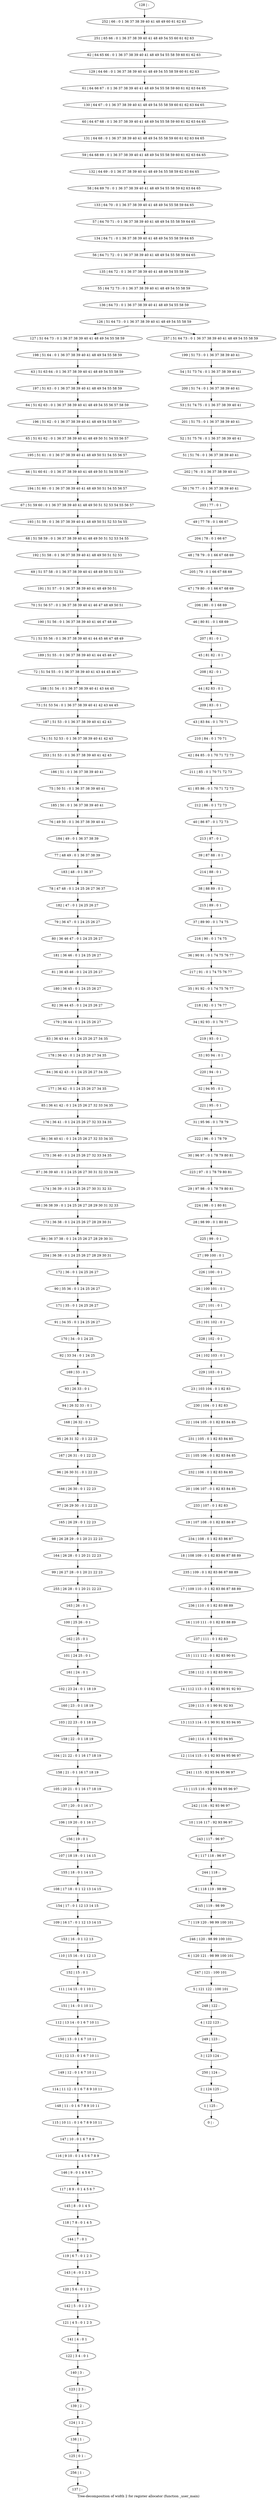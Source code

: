 digraph G {
graph [label="Tree-decomposition of width 2 for register allocator (function _user_main)"]
0[label="0 | : "];
1[label="1 | 125 : "];
2[label="2 | 124 125 : "];
3[label="3 | 123 124 : "];
4[label="4 | 122 123 : "];
5[label="5 | 121 122 : 100 101 "];
6[label="6 | 120 121 : 98 99 100 101 "];
7[label="7 | 119 120 : 98 99 100 101 "];
8[label="8 | 118 119 : 98 99 "];
9[label="9 | 117 118 : 96 97 "];
10[label="10 | 116 117 : 92 93 96 97 "];
11[label="11 | 115 116 : 92 93 94 95 96 97 "];
12[label="12 | 114 115 : 0 1 92 93 94 95 96 97 "];
13[label="13 | 113 114 : 0 1 90 91 92 93 94 95 "];
14[label="14 | 112 113 : 0 1 82 83 90 91 92 93 "];
15[label="15 | 111 112 : 0 1 82 83 90 91 "];
16[label="16 | 110 111 : 0 1 82 83 88 89 "];
17[label="17 | 109 110 : 0 1 82 83 86 87 88 89 "];
18[label="18 | 108 109 : 0 1 82 83 86 87 88 89 "];
19[label="19 | 107 108 : 0 1 82 83 86 87 "];
20[label="20 | 106 107 : 0 1 82 83 84 85 "];
21[label="21 | 105 106 : 0 1 82 83 84 85 "];
22[label="22 | 104 105 : 0 1 82 83 84 85 "];
23[label="23 | 103 104 : 0 1 82 83 "];
24[label="24 | 102 103 : 0 1 "];
25[label="25 | 101 102 : 0 1 "];
26[label="26 | 100 101 : 0 1 "];
27[label="27 | 99 100 : 0 1 "];
28[label="28 | 98 99 : 0 1 80 81 "];
29[label="29 | 97 98 : 0 1 78 79 80 81 "];
30[label="30 | 96 97 : 0 1 78 79 80 81 "];
31[label="31 | 95 96 : 0 1 78 79 "];
32[label="32 | 94 95 : 0 1 "];
33[label="33 | 93 94 : 0 1 "];
34[label="34 | 92 93 : 0 1 76 77 "];
35[label="35 | 91 92 : 0 1 74 75 76 77 "];
36[label="36 | 90 91 : 0 1 74 75 76 77 "];
37[label="37 | 89 90 : 0 1 74 75 "];
38[label="38 | 88 89 : 0 1 "];
39[label="39 | 87 88 : 0 1 "];
40[label="40 | 86 87 : 0 1 72 73 "];
41[label="41 | 85 86 : 0 1 70 71 72 73 "];
42[label="42 | 84 85 : 0 1 70 71 72 73 "];
43[label="43 | 83 84 : 0 1 70 71 "];
44[label="44 | 82 83 : 0 1 "];
45[label="45 | 81 82 : 0 1 "];
46[label="46 | 80 81 : 0 1 68 69 "];
47[label="47 | 79 80 : 0 1 66 67 68 69 "];
48[label="48 | 78 79 : 0 1 66 67 68 69 "];
49[label="49 | 77 78 : 0 1 66 67 "];
50[label="50 | 76 77 : 0 1 36 37 38 39 40 41 "];
51[label="51 | 51 76 : 0 1 36 37 38 39 40 41 "];
52[label="52 | 51 75 76 : 0 1 36 37 38 39 40 41 "];
53[label="53 | 51 74 75 : 0 1 36 37 38 39 40 41 "];
54[label="54 | 51 73 74 : 0 1 36 37 38 39 40 41 "];
55[label="55 | 64 72 73 : 0 1 36 37 38 39 40 41 48 49 54 55 58 59 "];
56[label="56 | 64 71 72 : 0 1 36 37 38 39 40 41 48 49 54 55 58 59 64 65 "];
57[label="57 | 64 70 71 : 0 1 36 37 38 39 40 41 48 49 54 55 58 59 64 65 "];
58[label="58 | 64 69 70 : 0 1 36 37 38 39 40 41 48 49 54 55 58 59 62 63 64 65 "];
59[label="59 | 64 68 69 : 0 1 36 37 38 39 40 41 48 49 54 55 58 59 60 61 62 63 64 65 "];
60[label="60 | 64 67 68 : 0 1 36 37 38 39 40 41 48 49 54 55 58 59 60 61 62 63 64 65 "];
61[label="61 | 64 66 67 : 0 1 36 37 38 39 40 41 48 49 54 55 58 59 60 61 62 63 64 65 "];
62[label="62 | 64 65 66 : 0 1 36 37 38 39 40 41 48 49 54 55 58 59 60 61 62 63 "];
63[label="63 | 51 63 64 : 0 1 36 37 38 39 40 41 48 49 54 55 58 59 "];
64[label="64 | 51 62 63 : 0 1 36 37 38 39 40 41 48 49 54 55 56 57 58 59 "];
65[label="65 | 51 61 62 : 0 1 36 37 38 39 40 41 48 49 50 51 54 55 56 57 "];
66[label="66 | 51 60 61 : 0 1 36 37 38 39 40 41 48 49 50 51 54 55 56 57 "];
67[label="67 | 51 59 60 : 0 1 36 37 38 39 40 41 48 49 50 51 52 53 54 55 56 57 "];
68[label="68 | 51 58 59 : 0 1 36 37 38 39 40 41 48 49 50 51 52 53 54 55 "];
69[label="69 | 51 57 58 : 0 1 36 37 38 39 40 41 48 49 50 51 52 53 "];
70[label="70 | 51 56 57 : 0 1 36 37 38 39 40 41 46 47 48 49 50 51 "];
71[label="71 | 51 55 56 : 0 1 36 37 38 39 40 41 44 45 46 47 48 49 "];
72[label="72 | 51 54 55 : 0 1 36 37 38 39 40 41 43 44 45 46 47 "];
73[label="73 | 51 53 54 : 0 1 36 37 38 39 40 41 42 43 44 45 "];
74[label="74 | 51 52 53 : 0 1 36 37 38 39 40 41 42 43 "];
75[label="75 | 50 51 : 0 1 36 37 38 39 40 41 "];
76[label="76 | 49 50 : 0 1 36 37 38 39 40 41 "];
77[label="77 | 48 49 : 0 1 36 37 38 39 "];
78[label="78 | 47 48 : 0 1 24 25 26 27 36 37 "];
79[label="79 | 36 47 : 0 1 24 25 26 27 "];
80[label="80 | 36 46 47 : 0 1 24 25 26 27 "];
81[label="81 | 36 45 46 : 0 1 24 25 26 27 "];
82[label="82 | 36 44 45 : 0 1 24 25 26 27 "];
83[label="83 | 36 43 44 : 0 1 24 25 26 27 34 35 "];
84[label="84 | 36 42 43 : 0 1 24 25 26 27 34 35 "];
85[label="85 | 36 41 42 : 0 1 24 25 26 27 32 33 34 35 "];
86[label="86 | 36 40 41 : 0 1 24 25 26 27 32 33 34 35 "];
87[label="87 | 36 39 40 : 0 1 24 25 26 27 30 31 32 33 34 35 "];
88[label="88 | 36 38 39 : 0 1 24 25 26 27 28 29 30 31 32 33 "];
89[label="89 | 36 37 38 : 0 1 24 25 26 27 28 29 30 31 "];
90[label="90 | 35 36 : 0 1 24 25 26 27 "];
91[label="91 | 34 35 : 0 1 24 25 26 27 "];
92[label="92 | 33 34 : 0 1 24 25 "];
93[label="93 | 26 33 : 0 1 "];
94[label="94 | 26 32 33 : 0 1 "];
95[label="95 | 26 31 32 : 0 1 22 23 "];
96[label="96 | 26 30 31 : 0 1 22 23 "];
97[label="97 | 26 29 30 : 0 1 22 23 "];
98[label="98 | 26 28 29 : 0 1 20 21 22 23 "];
99[label="99 | 26 27 28 : 0 1 20 21 22 23 "];
100[label="100 | 25 26 : 0 1 "];
101[label="101 | 24 25 : 0 1 "];
102[label="102 | 23 24 : 0 1 18 19 "];
103[label="103 | 22 23 : 0 1 18 19 "];
104[label="104 | 21 22 : 0 1 16 17 18 19 "];
105[label="105 | 20 21 : 0 1 16 17 18 19 "];
106[label="106 | 19 20 : 0 1 16 17 "];
107[label="107 | 18 19 : 0 1 14 15 "];
108[label="108 | 17 18 : 0 1 12 13 14 15 "];
109[label="109 | 16 17 : 0 1 12 13 14 15 "];
110[label="110 | 15 16 : 0 1 12 13 "];
111[label="111 | 14 15 : 0 1 10 11 "];
112[label="112 | 13 14 : 0 1 6 7 10 11 "];
113[label="113 | 12 13 : 0 1 6 7 10 11 "];
114[label="114 | 11 12 : 0 1 6 7 8 9 10 11 "];
115[label="115 | 10 11 : 0 1 6 7 8 9 10 11 "];
116[label="116 | 9 10 : 0 1 4 5 6 7 8 9 "];
117[label="117 | 8 9 : 0 1 4 5 6 7 "];
118[label="118 | 7 8 : 0 1 4 5 "];
119[label="119 | 6 7 : 0 1 2 3 "];
120[label="120 | 5 6 : 0 1 2 3 "];
121[label="121 | 4 5 : 0 1 2 3 "];
122[label="122 | 3 4 : 0 1 "];
123[label="123 | 2 3 : "];
124[label="124 | 1 2 : "];
125[label="125 | 0 1 : "];
126[label="126 | 51 64 73 : 0 1 36 37 38 39 40 41 48 49 54 55 58 59 "];
127[label="127 | 51 64 73 : 0 1 36 37 38 39 40 41 48 49 54 55 58 59 "];
128[label="128 | : "];
129[label="129 | 64 66 : 0 1 36 37 38 39 40 41 48 49 54 55 58 59 60 61 62 63 "];
130[label="130 | 64 67 : 0 1 36 37 38 39 40 41 48 49 54 55 58 59 60 61 62 63 64 65 "];
131[label="131 | 64 68 : 0 1 36 37 38 39 40 41 48 49 54 55 58 59 60 61 62 63 64 65 "];
132[label="132 | 64 69 : 0 1 36 37 38 39 40 41 48 49 54 55 58 59 62 63 64 65 "];
133[label="133 | 64 70 : 0 1 36 37 38 39 40 41 48 49 54 55 58 59 64 65 "];
134[label="134 | 64 71 : 0 1 36 37 38 39 40 41 48 49 54 55 58 59 64 65 "];
135[label="135 | 64 72 : 0 1 36 37 38 39 40 41 48 49 54 55 58 59 "];
136[label="136 | 64 73 : 0 1 36 37 38 39 40 41 48 49 54 55 58 59 "];
137[label="137 | : "];
138[label="138 | 1 : "];
139[label="139 | 2 : "];
140[label="140 | 3 : "];
141[label="141 | 4 : 0 1 "];
142[label="142 | 5 : 0 1 2 3 "];
143[label="143 | 6 : 0 1 2 3 "];
144[label="144 | 7 : 0 1 "];
145[label="145 | 8 : 0 1 4 5 "];
146[label="146 | 9 : 0 1 4 5 6 7 "];
147[label="147 | 10 : 0 1 6 7 8 9 "];
148[label="148 | 11 : 0 1 6 7 8 9 10 11 "];
149[label="149 | 12 : 0 1 6 7 10 11 "];
150[label="150 | 13 : 0 1 6 7 10 11 "];
151[label="151 | 14 : 0 1 10 11 "];
152[label="152 | 15 : 0 1 "];
153[label="153 | 16 : 0 1 12 13 "];
154[label="154 | 17 : 0 1 12 13 14 15 "];
155[label="155 | 18 : 0 1 14 15 "];
156[label="156 | 19 : 0 1 "];
157[label="157 | 20 : 0 1 16 17 "];
158[label="158 | 21 : 0 1 16 17 18 19 "];
159[label="159 | 22 : 0 1 18 19 "];
160[label="160 | 23 : 0 1 18 19 "];
161[label="161 | 24 : 0 1 "];
162[label="162 | 25 : 0 1 "];
163[label="163 | 26 : 0 1 "];
164[label="164 | 26 28 : 0 1 20 21 22 23 "];
165[label="165 | 26 29 : 0 1 22 23 "];
166[label="166 | 26 30 : 0 1 22 23 "];
167[label="167 | 26 31 : 0 1 22 23 "];
168[label="168 | 26 32 : 0 1 "];
169[label="169 | 33 : 0 1 "];
170[label="170 | 34 : 0 1 24 25 "];
171[label="171 | 35 : 0 1 24 25 26 27 "];
172[label="172 | 36 : 0 1 24 25 26 27 "];
173[label="173 | 36 38 : 0 1 24 25 26 27 28 29 30 31 "];
174[label="174 | 36 39 : 0 1 24 25 26 27 30 31 32 33 "];
175[label="175 | 36 40 : 0 1 24 25 26 27 32 33 34 35 "];
176[label="176 | 36 41 : 0 1 24 25 26 27 32 33 34 35 "];
177[label="177 | 36 42 : 0 1 24 25 26 27 34 35 "];
178[label="178 | 36 43 : 0 1 24 25 26 27 34 35 "];
179[label="179 | 36 44 : 0 1 24 25 26 27 "];
180[label="180 | 36 45 : 0 1 24 25 26 27 "];
181[label="181 | 36 46 : 0 1 24 25 26 27 "];
182[label="182 | 47 : 0 1 24 25 26 27 "];
183[label="183 | 48 : 0 1 36 37 "];
184[label="184 | 49 : 0 1 36 37 38 39 "];
185[label="185 | 50 : 0 1 36 37 38 39 40 41 "];
186[label="186 | 51 : 0 1 36 37 38 39 40 41 "];
187[label="187 | 51 53 : 0 1 36 37 38 39 40 41 42 43 "];
188[label="188 | 51 54 : 0 1 36 37 38 39 40 41 43 44 45 "];
189[label="189 | 51 55 : 0 1 36 37 38 39 40 41 44 45 46 47 "];
190[label="190 | 51 56 : 0 1 36 37 38 39 40 41 46 47 48 49 "];
191[label="191 | 51 57 : 0 1 36 37 38 39 40 41 48 49 50 51 "];
192[label="192 | 51 58 : 0 1 36 37 38 39 40 41 48 49 50 51 52 53 "];
193[label="193 | 51 59 : 0 1 36 37 38 39 40 41 48 49 50 51 52 53 54 55 "];
194[label="194 | 51 60 : 0 1 36 37 38 39 40 41 48 49 50 51 54 55 56 57 "];
195[label="195 | 51 61 : 0 1 36 37 38 39 40 41 48 49 50 51 54 55 56 57 "];
196[label="196 | 51 62 : 0 1 36 37 38 39 40 41 48 49 54 55 56 57 "];
197[label="197 | 51 63 : 0 1 36 37 38 39 40 41 48 49 54 55 58 59 "];
198[label="198 | 51 64 : 0 1 36 37 38 39 40 41 48 49 54 55 58 59 "];
199[label="199 | 51 73 : 0 1 36 37 38 39 40 41 "];
200[label="200 | 51 74 : 0 1 36 37 38 39 40 41 "];
201[label="201 | 51 75 : 0 1 36 37 38 39 40 41 "];
202[label="202 | 76 : 0 1 36 37 38 39 40 41 "];
203[label="203 | 77 : 0 1 "];
204[label="204 | 78 : 0 1 66 67 "];
205[label="205 | 79 : 0 1 66 67 68 69 "];
206[label="206 | 80 : 0 1 68 69 "];
207[label="207 | 81 : 0 1 "];
208[label="208 | 82 : 0 1 "];
209[label="209 | 83 : 0 1 "];
210[label="210 | 84 : 0 1 70 71 "];
211[label="211 | 85 : 0 1 70 71 72 73 "];
212[label="212 | 86 : 0 1 72 73 "];
213[label="213 | 87 : 0 1 "];
214[label="214 | 88 : 0 1 "];
215[label="215 | 89 : 0 1 "];
216[label="216 | 90 : 0 1 74 75 "];
217[label="217 | 91 : 0 1 74 75 76 77 "];
218[label="218 | 92 : 0 1 76 77 "];
219[label="219 | 93 : 0 1 "];
220[label="220 | 94 : 0 1 "];
221[label="221 | 95 : 0 1 "];
222[label="222 | 96 : 0 1 78 79 "];
223[label="223 | 97 : 0 1 78 79 80 81 "];
224[label="224 | 98 : 0 1 80 81 "];
225[label="225 | 99 : 0 1 "];
226[label="226 | 100 : 0 1 "];
227[label="227 | 101 : 0 1 "];
228[label="228 | 102 : 0 1 "];
229[label="229 | 103 : 0 1 "];
230[label="230 | 104 : 0 1 82 83 "];
231[label="231 | 105 : 0 1 82 83 84 85 "];
232[label="232 | 106 : 0 1 82 83 84 85 "];
233[label="233 | 107 : 0 1 82 83 "];
234[label="234 | 108 : 0 1 82 83 86 87 "];
235[label="235 | 109 : 0 1 82 83 86 87 88 89 "];
236[label="236 | 110 : 0 1 82 83 88 89 "];
237[label="237 | 111 : 0 1 82 83 "];
238[label="238 | 112 : 0 1 82 83 90 91 "];
239[label="239 | 113 : 0 1 90 91 92 93 "];
240[label="240 | 114 : 0 1 92 93 94 95 "];
241[label="241 | 115 : 92 93 94 95 96 97 "];
242[label="242 | 116 : 92 93 96 97 "];
243[label="243 | 117 : 96 97 "];
244[label="244 | 118 : "];
245[label="245 | 119 : 98 99 "];
246[label="246 | 120 : 98 99 100 101 "];
247[label="247 | 121 : 100 101 "];
248[label="248 | 122 : "];
249[label="249 | 123 : "];
250[label="250 | 124 : "];
251[label="251 | 65 66 : 0 1 36 37 38 39 40 41 48 49 54 55 60 61 62 63 "];
252[label="252 | 66 : 0 1 36 37 38 39 40 41 48 49 60 61 62 63 "];
253[label="253 | 51 53 : 0 1 36 37 38 39 40 41 42 43 "];
254[label="254 | 36 38 : 0 1 24 25 26 27 28 29 30 31 "];
255[label="255 | 26 28 : 0 1 20 21 22 23 "];
256[label="256 | 1 : "];
257[label="257 | 51 64 73 : 0 1 36 37 38 39 40 41 48 49 54 55 58 59 "];
79->80 ;
93->94 ;
138->125 ;
124->138 ;
139->124 ;
123->139 ;
140->123 ;
122->140 ;
141->122 ;
121->141 ;
142->121 ;
120->142 ;
143->120 ;
119->143 ;
144->119 ;
118->144 ;
145->118 ;
117->145 ;
146->117 ;
116->146 ;
147->116 ;
115->147 ;
148->115 ;
114->148 ;
149->114 ;
113->149 ;
150->113 ;
112->150 ;
151->112 ;
111->151 ;
152->111 ;
110->152 ;
153->110 ;
109->153 ;
154->109 ;
108->154 ;
155->108 ;
107->155 ;
156->107 ;
106->156 ;
157->106 ;
105->157 ;
158->105 ;
104->158 ;
159->104 ;
103->159 ;
160->103 ;
102->160 ;
161->102 ;
101->161 ;
162->101 ;
100->162 ;
163->100 ;
164->99 ;
98->164 ;
165->98 ;
97->165 ;
166->97 ;
96->166 ;
167->96 ;
95->167 ;
168->95 ;
94->168 ;
169->93 ;
92->169 ;
170->92 ;
91->170 ;
171->91 ;
90->171 ;
172->90 ;
173->89 ;
88->173 ;
174->88 ;
87->174 ;
175->87 ;
86->175 ;
176->86 ;
85->176 ;
177->85 ;
84->177 ;
178->84 ;
83->178 ;
179->83 ;
82->179 ;
180->82 ;
81->180 ;
181->81 ;
80->181 ;
182->79 ;
78->182 ;
183->78 ;
77->183 ;
184->77 ;
76->184 ;
185->76 ;
75->185 ;
186->75 ;
187->74 ;
73->187 ;
188->73 ;
72->188 ;
189->72 ;
71->189 ;
190->71 ;
70->190 ;
191->70 ;
69->191 ;
192->69 ;
68->192 ;
193->68 ;
67->193 ;
194->67 ;
66->194 ;
195->66 ;
65->195 ;
196->65 ;
64->196 ;
197->64 ;
63->197 ;
198->63 ;
127->198 ;
253->186 ;
74->253 ;
254->172 ;
89->254 ;
255->163 ;
99->255 ;
256->137 ;
125->256 ;
128->252 ;
252->251 ;
251->62 ;
62->129 ;
129->61 ;
61->130 ;
130->60 ;
60->131 ;
131->59 ;
59->132 ;
132->58 ;
58->133 ;
133->57 ;
57->134 ;
134->56 ;
56->135 ;
135->55 ;
55->136 ;
136->126 ;
199->54 ;
54->200 ;
200->53 ;
53->201 ;
201->52 ;
52->51 ;
51->202 ;
202->50 ;
50->203 ;
203->49 ;
49->204 ;
204->48 ;
48->205 ;
205->47 ;
47->206 ;
206->46 ;
46->207 ;
207->45 ;
45->208 ;
208->44 ;
44->209 ;
209->43 ;
43->210 ;
210->42 ;
42->211 ;
211->41 ;
41->212 ;
212->40 ;
40->213 ;
213->39 ;
39->214 ;
214->38 ;
38->215 ;
215->37 ;
37->216 ;
216->36 ;
36->217 ;
217->35 ;
35->218 ;
218->34 ;
34->219 ;
219->33 ;
33->220 ;
220->32 ;
32->221 ;
221->31 ;
31->222 ;
222->30 ;
30->223 ;
223->29 ;
29->224 ;
224->28 ;
28->225 ;
225->27 ;
27->226 ;
226->26 ;
26->227 ;
227->25 ;
25->228 ;
228->24 ;
24->229 ;
229->23 ;
23->230 ;
230->22 ;
22->231 ;
231->21 ;
21->232 ;
232->20 ;
20->233 ;
233->19 ;
19->234 ;
234->18 ;
18->235 ;
235->17 ;
17->236 ;
236->16 ;
16->237 ;
237->15 ;
15->238 ;
238->14 ;
14->239 ;
239->13 ;
13->240 ;
240->12 ;
12->241 ;
241->11 ;
11->242 ;
242->10 ;
10->243 ;
243->9 ;
9->244 ;
244->8 ;
8->245 ;
245->7 ;
7->246 ;
246->6 ;
6->247 ;
247->5 ;
5->248 ;
248->4 ;
4->249 ;
249->3 ;
3->250 ;
250->2 ;
2->1 ;
1->0 ;
257->199 ;
126->127 ;
126->257 ;
}
